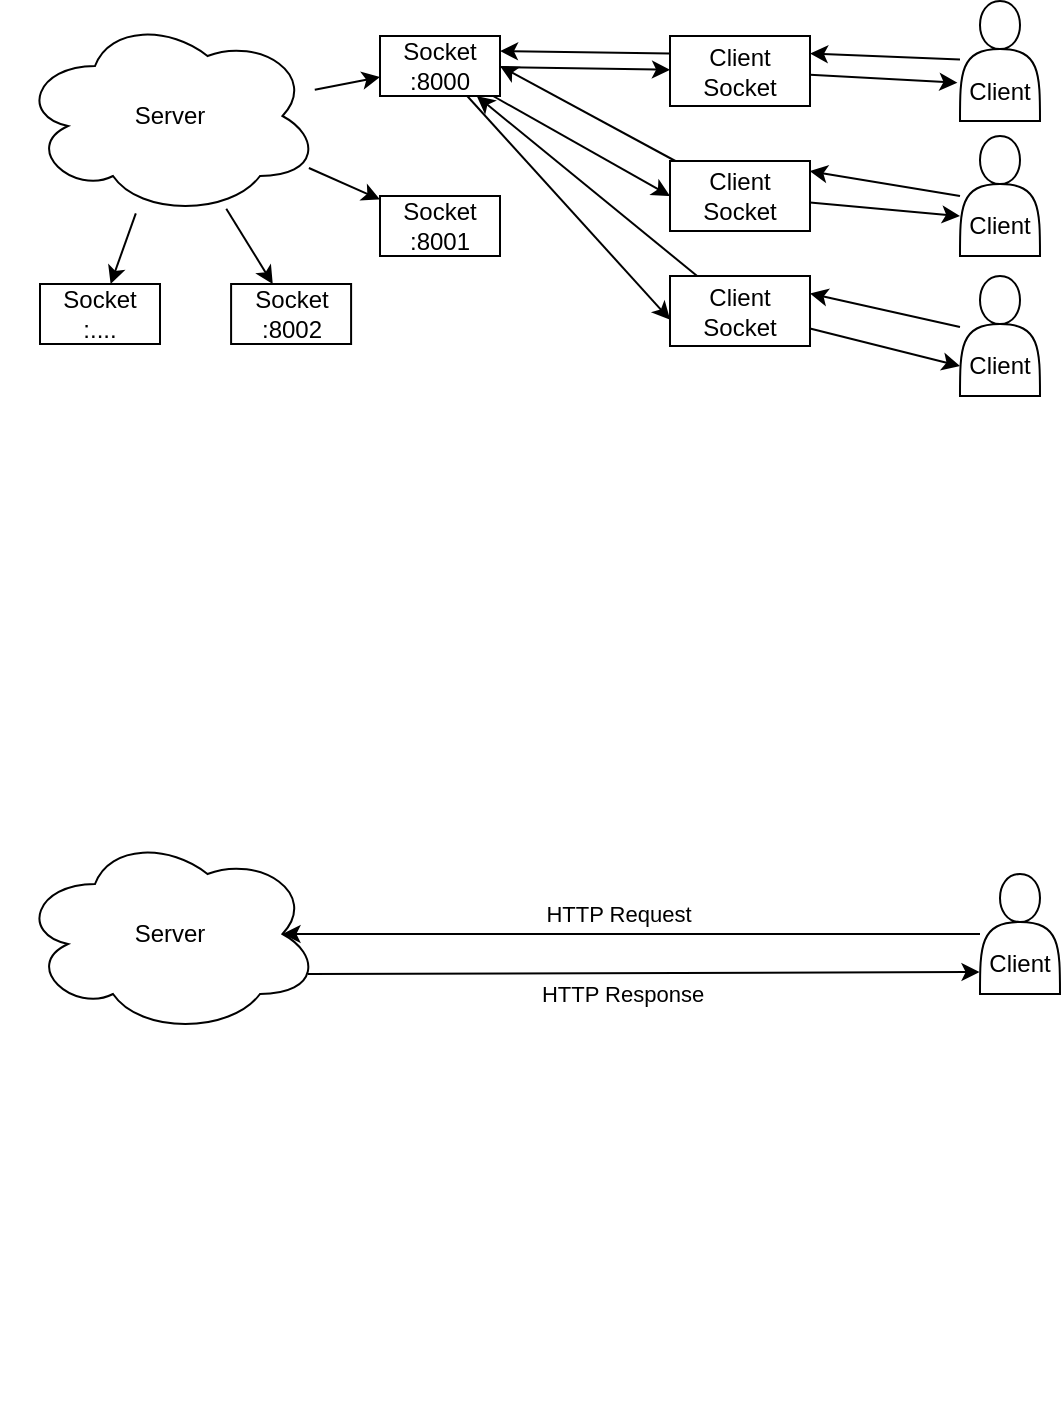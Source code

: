 <mxfile>
    <diagram id="tm-Q9Mv3Nz5z3LRHxRc2" name="Page-1">
        <mxGraphModel dx="1411" dy="831" grid="1" gridSize="10" guides="1" tooltips="1" connect="1" arrows="1" fold="1" page="1" pageScale="1" pageWidth="850" pageHeight="1100" math="0" shadow="0">
            <root>
                <mxCell id="0"/>
                <mxCell id="1" parent="0"/>
                <mxCell id="5" value="" style="edgeStyle=none;html=1;" edge="1" parent="1" source="2" target="4">
                    <mxGeometry relative="1" as="geometry"/>
                </mxCell>
                <mxCell id="2" value="Server" style="ellipse;shape=cloud;whiteSpace=wrap;html=1;" vertex="1" parent="1">
                    <mxGeometry x="30" y="30" width="150" height="100" as="geometry"/>
                </mxCell>
                <mxCell id="7" value="" style="edgeStyle=none;html=1;" edge="1" parent="1" source="4" target="6">
                    <mxGeometry relative="1" as="geometry"/>
                </mxCell>
                <mxCell id="22" style="edgeStyle=none;html=1;entryX=0;entryY=0.5;entryDx=0;entryDy=0;" edge="1" parent="1" source="4" target="12">
                    <mxGeometry relative="1" as="geometry"/>
                </mxCell>
                <mxCell id="23" style="edgeStyle=none;html=1;entryX=0.001;entryY=0.625;entryDx=0;entryDy=0;entryPerimeter=0;" edge="1" parent="1" source="4" target="15">
                    <mxGeometry relative="1" as="geometry"/>
                </mxCell>
                <mxCell id="4" value="Socket&lt;br&gt;:8000" style="whiteSpace=wrap;html=1;" vertex="1" parent="1">
                    <mxGeometry x="210" y="40" width="60" height="30" as="geometry"/>
                </mxCell>
                <mxCell id="20" style="edgeStyle=none;html=1;entryX=1;entryY=0.25;entryDx=0;entryDy=0;exitX=0;exitY=0.25;exitDx=0;exitDy=0;" edge="1" parent="1" source="6" target="4">
                    <mxGeometry relative="1" as="geometry"/>
                </mxCell>
                <mxCell id="24" style="edgeStyle=none;html=1;entryX=-0.032;entryY=0.681;entryDx=0;entryDy=0;entryPerimeter=0;" edge="1" parent="1" source="6" target="10">
                    <mxGeometry relative="1" as="geometry"/>
                </mxCell>
                <mxCell id="6" value="Client Socket" style="whiteSpace=wrap;html=1;" vertex="1" parent="1">
                    <mxGeometry x="355" y="40" width="70" height="35" as="geometry"/>
                </mxCell>
                <mxCell id="11" style="edgeStyle=none;html=1;entryX=1;entryY=0.25;entryDx=0;entryDy=0;" edge="1" parent="1" source="10" target="6">
                    <mxGeometry relative="1" as="geometry"/>
                </mxCell>
                <mxCell id="10" value="&lt;br&gt;&lt;br&gt;Client" style="shape=actor;whiteSpace=wrap;html=1;" vertex="1" parent="1">
                    <mxGeometry x="500" y="22.5" width="40" height="60" as="geometry"/>
                </mxCell>
                <mxCell id="18" style="edgeStyle=none;html=1;entryX=1;entryY=0.5;entryDx=0;entryDy=0;" edge="1" parent="1" source="12" target="4">
                    <mxGeometry relative="1" as="geometry"/>
                </mxCell>
                <mxCell id="25" value="" style="edgeStyle=none;html=1;entryX=0;entryY=0.667;entryDx=0;entryDy=0;entryPerimeter=0;" edge="1" parent="1" source="12" target="14">
                    <mxGeometry relative="1" as="geometry"/>
                </mxCell>
                <mxCell id="12" value="Client Socket" style="whiteSpace=wrap;html=1;" vertex="1" parent="1">
                    <mxGeometry x="355" y="102.5" width="70" height="35" as="geometry"/>
                </mxCell>
                <mxCell id="13" style="edgeStyle=none;html=1;entryX=0.997;entryY=0.144;entryDx=0;entryDy=0;entryPerimeter=0;" edge="1" parent="1" target="12">
                    <mxGeometry relative="1" as="geometry">
                        <mxPoint x="500" y="120" as="sourcePoint"/>
                    </mxGeometry>
                </mxCell>
                <mxCell id="14" value="&lt;br&gt;&lt;br&gt;Client" style="shape=actor;whiteSpace=wrap;html=1;" vertex="1" parent="1">
                    <mxGeometry x="500" y="90" width="40" height="60" as="geometry"/>
                </mxCell>
                <mxCell id="19" style="edgeStyle=none;html=1;" edge="1" parent="1" source="15" target="4">
                    <mxGeometry relative="1" as="geometry"/>
                </mxCell>
                <mxCell id="26" style="edgeStyle=none;html=1;entryX=0;entryY=0.75;entryDx=0;entryDy=0;" edge="1" parent="1" source="15" target="17">
                    <mxGeometry relative="1" as="geometry"/>
                </mxCell>
                <mxCell id="15" value="Client Socket" style="whiteSpace=wrap;html=1;" vertex="1" parent="1">
                    <mxGeometry x="355" y="160" width="70" height="35" as="geometry"/>
                </mxCell>
                <mxCell id="16" style="edgeStyle=none;html=1;entryX=1;entryY=0.25;entryDx=0;entryDy=0;" edge="1" parent="1" source="17" target="15">
                    <mxGeometry relative="1" as="geometry"/>
                </mxCell>
                <mxCell id="17" value="&lt;br&gt;&lt;br&gt;Client" style="shape=actor;whiteSpace=wrap;html=1;" vertex="1" parent="1">
                    <mxGeometry x="500" y="160" width="40" height="60" as="geometry"/>
                </mxCell>
                <mxCell id="27" value="" style="edgeStyle=none;html=1;exitX=0.963;exitY=0.76;exitDx=0;exitDy=0;exitPerimeter=0;" edge="1" parent="1" target="28" source="2">
                    <mxGeometry relative="1" as="geometry">
                        <mxPoint x="179.999" y="113.018" as="sourcePoint"/>
                    </mxGeometry>
                </mxCell>
                <mxCell id="28" value="Socket&lt;br&gt;:8001" style="whiteSpace=wrap;html=1;" vertex="1" parent="1">
                    <mxGeometry x="210" y="120" width="60" height="30" as="geometry"/>
                </mxCell>
                <mxCell id="29" value="" style="edgeStyle=none;html=1;" edge="1" parent="1" target="30" source="2">
                    <mxGeometry relative="1" as="geometry">
                        <mxPoint x="100.0" y="150" as="sourcePoint"/>
                    </mxGeometry>
                </mxCell>
                <mxCell id="30" value="Socket&lt;br&gt;:8002" style="whiteSpace=wrap;html=1;" vertex="1" parent="1">
                    <mxGeometry x="135.55" y="164" width="60" height="30" as="geometry"/>
                </mxCell>
                <mxCell id="31" value="" style="edgeStyle=none;html=1;" edge="1" parent="1" target="32" source="2">
                    <mxGeometry relative="1" as="geometry">
                        <mxPoint x="50.002" y="127.366" as="sourcePoint"/>
                    </mxGeometry>
                </mxCell>
                <mxCell id="32" value="Socket&lt;br&gt;:...." style="whiteSpace=wrap;html=1;" vertex="1" parent="1">
                    <mxGeometry x="40.0" y="164" width="60" height="30" as="geometry"/>
                </mxCell>
                <mxCell id="35" style="edgeStyle=none;html=1;exitX=0.96;exitY=0.7;exitDx=0;exitDy=0;exitPerimeter=0;entryX=-0.006;entryY=0.817;entryDx=0;entryDy=0;entryPerimeter=0;" edge="1" parent="1" source="33" target="34">
                    <mxGeometry relative="1" as="geometry"/>
                </mxCell>
                <mxCell id="37" value="HTTP Response" style="edgeLabel;html=1;align=center;verticalAlign=middle;resizable=0;points=[];" vertex="1" connectable="0" parent="35">
                    <mxGeometry x="-0.242" y="-1" relative="1" as="geometry">
                        <mxPoint x="29" y="9" as="offset"/>
                    </mxGeometry>
                </mxCell>
                <mxCell id="33" value="Server" style="ellipse;shape=cloud;whiteSpace=wrap;html=1;" vertex="1" parent="1">
                    <mxGeometry x="30" y="439" width="150" height="100" as="geometry"/>
                </mxCell>
                <mxCell id="36" style="edgeStyle=none;html=1;entryX=0.875;entryY=0.5;entryDx=0;entryDy=0;entryPerimeter=0;" edge="1" parent="1" source="34" target="33">
                    <mxGeometry relative="1" as="geometry">
                        <mxPoint x="190" y="529" as="targetPoint"/>
                    </mxGeometry>
                </mxCell>
                <mxCell id="38" value="HTTP Request" style="edgeLabel;html=1;align=center;verticalAlign=middle;resizable=0;points=[];" vertex="1" connectable="0" parent="36">
                    <mxGeometry x="0.038" y="-1" relative="1" as="geometry">
                        <mxPoint y="-9" as="offset"/>
                    </mxGeometry>
                </mxCell>
                <mxCell id="34" value="&lt;br&gt;&lt;br&gt;Client" style="shape=actor;whiteSpace=wrap;html=1;" vertex="1" parent="1">
                    <mxGeometry x="510" y="459" width="40" height="60" as="geometry"/>
                </mxCell>
                <mxCell id="39" value="" style="shape=image;verticalLabelPosition=bottom;labelBackgroundColor=default;verticalAlign=top;aspect=fixed;imageAspect=0;image=https://miro.medium.com/v2/resize:fit:700/1*5QCrgA5LoA8AKR30ce6x5A.png;" vertex="1" parent="1">
                    <mxGeometry x="24.15" y="560" width="245.85" height="165" as="geometry"/>
                </mxCell>
                <mxCell id="40" value="" style="shape=image;verticalLabelPosition=bottom;labelBackgroundColor=default;verticalAlign=top;aspect=fixed;imageAspect=0;image=https://miro.medium.com/v2/resize:fit:700/1*Yqq-60D9mD4NVuhFd4IoFg.png;" vertex="1" parent="1">
                    <mxGeometry x="20" y="270" width="275.49" height="169" as="geometry"/>
                </mxCell>
            </root>
        </mxGraphModel>
    </diagram>
</mxfile>